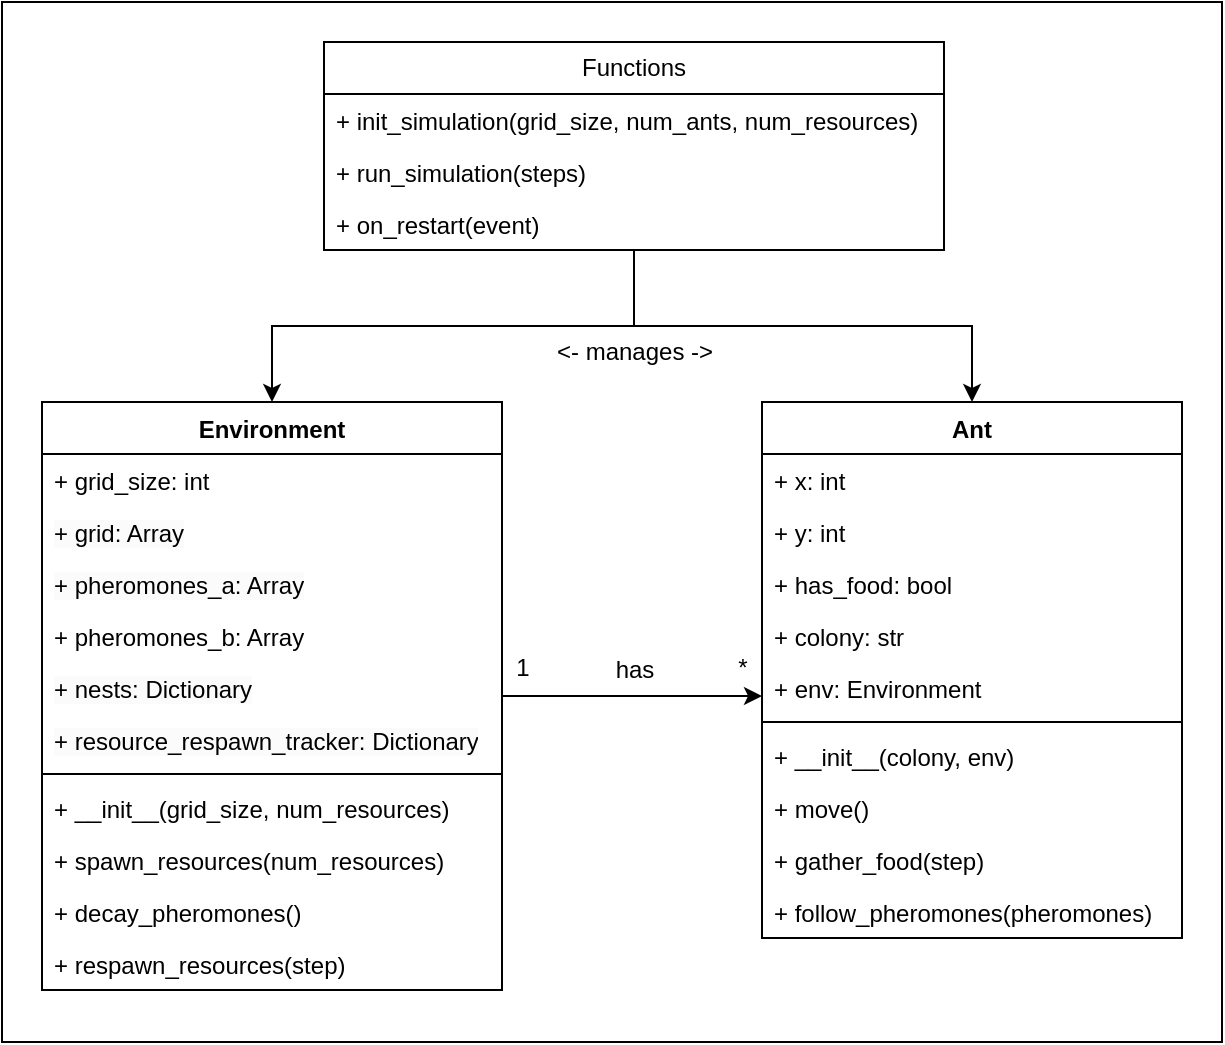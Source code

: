<mxfile version="24.7.17">
  <diagram name="Page-1" id="UBPhlEu6i-3Pz62KIRhL">
    <mxGraphModel dx="675" dy="922" grid="1" gridSize="10" guides="1" tooltips="1" connect="1" arrows="1" fold="1" page="1" pageScale="1" pageWidth="827" pageHeight="1169" math="0" shadow="0">
      <root>
        <mxCell id="0" />
        <mxCell id="1" parent="0" />
        <mxCell id="ucVgpkA2JWO3jw5Jbe4O-40" value="" style="rounded=0;whiteSpace=wrap;html=1;" vertex="1" parent="1">
          <mxGeometry x="140" y="160" width="610" height="520" as="geometry" />
        </mxCell>
        <mxCell id="ucVgpkA2JWO3jw5Jbe4O-35" style="edgeStyle=orthogonalEdgeStyle;rounded=0;orthogonalLoop=1;jettySize=auto;html=1;" edge="1" parent="1" source="ucVgpkA2JWO3jw5Jbe4O-1" target="ucVgpkA2JWO3jw5Jbe4O-9">
          <mxGeometry relative="1" as="geometry">
            <Array as="points">
              <mxPoint x="487" y="507" />
              <mxPoint x="487" y="507" />
            </Array>
          </mxGeometry>
        </mxCell>
        <mxCell id="ucVgpkA2JWO3jw5Jbe4O-1" value="Environment" style="swimlane;fontStyle=1;align=center;verticalAlign=top;childLayout=stackLayout;horizontal=1;startSize=26;horizontalStack=0;resizeParent=1;resizeParentMax=0;resizeLast=0;collapsible=1;marginBottom=0;whiteSpace=wrap;html=1;" vertex="1" parent="1">
          <mxGeometry x="160" y="360" width="230" height="294" as="geometry" />
        </mxCell>
        <mxCell id="ucVgpkA2JWO3jw5Jbe4O-2" value="+ grid_size: int" style="text;strokeColor=none;fillColor=none;align=left;verticalAlign=top;spacingLeft=4;spacingRight=4;overflow=hidden;rotatable=0;points=[[0,0.5],[1,0.5]];portConstraint=eastwest;whiteSpace=wrap;html=1;" vertex="1" parent="ucVgpkA2JWO3jw5Jbe4O-1">
          <mxGeometry y="26" width="230" height="26" as="geometry" />
        </mxCell>
        <mxCell id="ucVgpkA2JWO3jw5Jbe4O-21" value="&lt;span style=&quot;caret-color: rgb(0, 0, 0); color: rgb(0, 0, 0); font-family: Helvetica; font-size: 12px; font-style: normal; font-variant-caps: normal; font-weight: 400; letter-spacing: normal; orphans: auto; text-align: left; text-indent: 0px; text-transform: none; white-space: normal; widows: auto; word-spacing: 0px; -webkit-text-stroke-width: 0px; background-color: rgb(251, 251, 251); text-decoration: none; display: inline !important; float: none;&quot;&gt;+ grid: Array&lt;/span&gt;" style="text;strokeColor=none;fillColor=none;align=left;verticalAlign=top;spacingLeft=4;spacingRight=4;overflow=hidden;rotatable=0;points=[[0,0.5],[1,0.5]];portConstraint=eastwest;whiteSpace=wrap;html=1;" vertex="1" parent="ucVgpkA2JWO3jw5Jbe4O-1">
          <mxGeometry y="52" width="230" height="26" as="geometry" />
        </mxCell>
        <mxCell id="ucVgpkA2JWO3jw5Jbe4O-20" value="&lt;span style=&quot;caret-color: rgb(0, 0, 0); color: rgb(0, 0, 0); font-family: Helvetica; font-size: 12px; font-style: normal; font-variant-caps: normal; font-weight: 400; letter-spacing: normal; orphans: auto; text-align: left; text-indent: 0px; text-transform: none; white-space: normal; widows: auto; word-spacing: 0px; -webkit-text-stroke-width: 0px; background-color: rgb(251, 251, 251); text-decoration: none; display: inline !important; float: none;&quot;&gt;+ pheromones_a: Array&lt;/span&gt;" style="text;strokeColor=none;fillColor=none;align=left;verticalAlign=top;spacingLeft=4;spacingRight=4;overflow=hidden;rotatable=0;points=[[0,0.5],[1,0.5]];portConstraint=eastwest;whiteSpace=wrap;html=1;" vertex="1" parent="ucVgpkA2JWO3jw5Jbe4O-1">
          <mxGeometry y="78" width="230" height="26" as="geometry" />
        </mxCell>
        <mxCell id="ucVgpkA2JWO3jw5Jbe4O-19" value="+ pheromones_b: Array" style="text;strokeColor=none;fillColor=none;align=left;verticalAlign=top;spacingLeft=4;spacingRight=4;overflow=hidden;rotatable=0;points=[[0,0.5],[1,0.5]];portConstraint=eastwest;whiteSpace=wrap;html=1;" vertex="1" parent="ucVgpkA2JWO3jw5Jbe4O-1">
          <mxGeometry y="104" width="230" height="26" as="geometry" />
        </mxCell>
        <mxCell id="ucVgpkA2JWO3jw5Jbe4O-18" value="&lt;span style=&quot;caret-color: rgb(0, 0, 0); color: rgb(0, 0, 0); font-family: Helvetica; font-size: 12px; font-style: normal; font-variant-caps: normal; font-weight: 400; letter-spacing: normal; orphans: auto; text-align: left; text-indent: 0px; text-transform: none; white-space: normal; widows: auto; word-spacing: 0px; -webkit-text-stroke-width: 0px; background-color: rgb(251, 251, 251); text-decoration: none; display: inline !important; float: none;&quot;&gt;+ nests: Dictionary&lt;/span&gt;" style="text;strokeColor=none;fillColor=none;align=left;verticalAlign=top;spacingLeft=4;spacingRight=4;overflow=hidden;rotatable=0;points=[[0,0.5],[1,0.5]];portConstraint=eastwest;whiteSpace=wrap;html=1;" vertex="1" parent="ucVgpkA2JWO3jw5Jbe4O-1">
          <mxGeometry y="130" width="230" height="26" as="geometry" />
        </mxCell>
        <mxCell id="ucVgpkA2JWO3jw5Jbe4O-17" value="&lt;span style=&quot;caret-color: rgb(0, 0, 0); color: rgb(0, 0, 0); font-family: Helvetica; font-size: 12px; font-style: normal; font-variant-caps: normal; font-weight: 400; letter-spacing: normal; orphans: auto; text-align: left; text-indent: 0px; text-transform: none; white-space: normal; widows: auto; word-spacing: 0px; -webkit-text-stroke-width: 0px; background-color: rgb(251, 251, 251); text-decoration: none; display: inline !important; float: none;&quot;&gt;+ resource_respawn_tracker: Dictionary&lt;/span&gt;" style="text;strokeColor=none;fillColor=none;align=left;verticalAlign=top;spacingLeft=4;spacingRight=4;overflow=hidden;rotatable=0;points=[[0,0.5],[1,0.5]];portConstraint=eastwest;whiteSpace=wrap;html=1;" vertex="1" parent="ucVgpkA2JWO3jw5Jbe4O-1">
          <mxGeometry y="156" width="230" height="26" as="geometry" />
        </mxCell>
        <mxCell id="ucVgpkA2JWO3jw5Jbe4O-3" value="" style="line;strokeWidth=1;fillColor=none;align=left;verticalAlign=middle;spacingTop=-1;spacingLeft=3;spacingRight=3;rotatable=0;labelPosition=right;points=[];portConstraint=eastwest;strokeColor=inherit;" vertex="1" parent="ucVgpkA2JWO3jw5Jbe4O-1">
          <mxGeometry y="182" width="230" height="8" as="geometry" />
        </mxCell>
        <mxCell id="ucVgpkA2JWO3jw5Jbe4O-4" value="+ __init__(grid_size, num_resources)" style="text;strokeColor=none;fillColor=none;align=left;verticalAlign=top;spacingLeft=4;spacingRight=4;overflow=hidden;rotatable=0;points=[[0,0.5],[1,0.5]];portConstraint=eastwest;whiteSpace=wrap;html=1;" vertex="1" parent="ucVgpkA2JWO3jw5Jbe4O-1">
          <mxGeometry y="190" width="230" height="26" as="geometry" />
        </mxCell>
        <mxCell id="ucVgpkA2JWO3jw5Jbe4O-24" value="+ spawn_resources(num_resources)" style="text;strokeColor=none;fillColor=none;align=left;verticalAlign=top;spacingLeft=4;spacingRight=4;overflow=hidden;rotatable=0;points=[[0,0.5],[1,0.5]];portConstraint=eastwest;whiteSpace=wrap;html=1;" vertex="1" parent="ucVgpkA2JWO3jw5Jbe4O-1">
          <mxGeometry y="216" width="230" height="26" as="geometry" />
        </mxCell>
        <mxCell id="ucVgpkA2JWO3jw5Jbe4O-23" value="+ decay_pheromones()" style="text;strokeColor=none;fillColor=none;align=left;verticalAlign=top;spacingLeft=4;spacingRight=4;overflow=hidden;rotatable=0;points=[[0,0.5],[1,0.5]];portConstraint=eastwest;whiteSpace=wrap;html=1;" vertex="1" parent="ucVgpkA2JWO3jw5Jbe4O-1">
          <mxGeometry y="242" width="230" height="26" as="geometry" />
        </mxCell>
        <mxCell id="ucVgpkA2JWO3jw5Jbe4O-22" value="+ respawn_resources(step)" style="text;strokeColor=none;fillColor=none;align=left;verticalAlign=top;spacingLeft=4;spacingRight=4;overflow=hidden;rotatable=0;points=[[0,0.5],[1,0.5]];portConstraint=eastwest;whiteSpace=wrap;html=1;" vertex="1" parent="ucVgpkA2JWO3jw5Jbe4O-1">
          <mxGeometry y="268" width="230" height="26" as="geometry" />
        </mxCell>
        <mxCell id="ucVgpkA2JWO3jw5Jbe4O-9" value="Ant" style="swimlane;fontStyle=1;align=center;verticalAlign=top;childLayout=stackLayout;horizontal=1;startSize=26;horizontalStack=0;resizeParent=1;resizeParentMax=0;resizeLast=0;collapsible=1;marginBottom=0;whiteSpace=wrap;html=1;" vertex="1" parent="1">
          <mxGeometry x="520" y="360" width="210" height="268" as="geometry" />
        </mxCell>
        <mxCell id="ucVgpkA2JWO3jw5Jbe4O-10" value="+ x: int" style="text;strokeColor=none;fillColor=none;align=left;verticalAlign=top;spacingLeft=4;spacingRight=4;overflow=hidden;rotatable=0;points=[[0,0.5],[1,0.5]];portConstraint=eastwest;whiteSpace=wrap;html=1;" vertex="1" parent="ucVgpkA2JWO3jw5Jbe4O-9">
          <mxGeometry y="26" width="210" height="26" as="geometry" />
        </mxCell>
        <mxCell id="ucVgpkA2JWO3jw5Jbe4O-28" value="+ y: int" style="text;strokeColor=none;fillColor=none;align=left;verticalAlign=top;spacingLeft=4;spacingRight=4;overflow=hidden;rotatable=0;points=[[0,0.5],[1,0.5]];portConstraint=eastwest;whiteSpace=wrap;html=1;" vertex="1" parent="ucVgpkA2JWO3jw5Jbe4O-9">
          <mxGeometry y="52" width="210" height="26" as="geometry" />
        </mxCell>
        <mxCell id="ucVgpkA2JWO3jw5Jbe4O-27" value="+ has_food: bool" style="text;strokeColor=none;fillColor=none;align=left;verticalAlign=top;spacingLeft=4;spacingRight=4;overflow=hidden;rotatable=0;points=[[0,0.5],[1,0.5]];portConstraint=eastwest;whiteSpace=wrap;html=1;" vertex="1" parent="ucVgpkA2JWO3jw5Jbe4O-9">
          <mxGeometry y="78" width="210" height="26" as="geometry" />
        </mxCell>
        <mxCell id="ucVgpkA2JWO3jw5Jbe4O-26" value="+ colony: str" style="text;strokeColor=none;fillColor=none;align=left;verticalAlign=top;spacingLeft=4;spacingRight=4;overflow=hidden;rotatable=0;points=[[0,0.5],[1,0.5]];portConstraint=eastwest;whiteSpace=wrap;html=1;" vertex="1" parent="ucVgpkA2JWO3jw5Jbe4O-9">
          <mxGeometry y="104" width="210" height="26" as="geometry" />
        </mxCell>
        <mxCell id="ucVgpkA2JWO3jw5Jbe4O-25" value="+ env: Environment" style="text;strokeColor=none;fillColor=none;align=left;verticalAlign=top;spacingLeft=4;spacingRight=4;overflow=hidden;rotatable=0;points=[[0,0.5],[1,0.5]];portConstraint=eastwest;whiteSpace=wrap;html=1;" vertex="1" parent="ucVgpkA2JWO3jw5Jbe4O-9">
          <mxGeometry y="130" width="210" height="26" as="geometry" />
        </mxCell>
        <mxCell id="ucVgpkA2JWO3jw5Jbe4O-11" value="" style="line;strokeWidth=1;fillColor=none;align=left;verticalAlign=middle;spacingTop=-1;spacingLeft=3;spacingRight=3;rotatable=0;labelPosition=right;points=[];portConstraint=eastwest;strokeColor=inherit;" vertex="1" parent="ucVgpkA2JWO3jw5Jbe4O-9">
          <mxGeometry y="156" width="210" height="8" as="geometry" />
        </mxCell>
        <mxCell id="ucVgpkA2JWO3jw5Jbe4O-12" value="+ __init__(colony, env)" style="text;strokeColor=none;fillColor=none;align=left;verticalAlign=top;spacingLeft=4;spacingRight=4;overflow=hidden;rotatable=0;points=[[0,0.5],[1,0.5]];portConstraint=eastwest;whiteSpace=wrap;html=1;" vertex="1" parent="ucVgpkA2JWO3jw5Jbe4O-9">
          <mxGeometry y="164" width="210" height="26" as="geometry" />
        </mxCell>
        <mxCell id="ucVgpkA2JWO3jw5Jbe4O-31" value="+ move()" style="text;strokeColor=none;fillColor=none;align=left;verticalAlign=top;spacingLeft=4;spacingRight=4;overflow=hidden;rotatable=0;points=[[0,0.5],[1,0.5]];portConstraint=eastwest;whiteSpace=wrap;html=1;" vertex="1" parent="ucVgpkA2JWO3jw5Jbe4O-9">
          <mxGeometry y="190" width="210" height="26" as="geometry" />
        </mxCell>
        <mxCell id="ucVgpkA2JWO3jw5Jbe4O-30" value="+ gather_food(step)" style="text;strokeColor=none;fillColor=none;align=left;verticalAlign=top;spacingLeft=4;spacingRight=4;overflow=hidden;rotatable=0;points=[[0,0.5],[1,0.5]];portConstraint=eastwest;whiteSpace=wrap;html=1;" vertex="1" parent="ucVgpkA2JWO3jw5Jbe4O-9">
          <mxGeometry y="216" width="210" height="26" as="geometry" />
        </mxCell>
        <mxCell id="ucVgpkA2JWO3jw5Jbe4O-29" value="+ follow_pheromones(pheromones)" style="text;strokeColor=none;fillColor=none;align=left;verticalAlign=top;spacingLeft=4;spacingRight=4;overflow=hidden;rotatable=0;points=[[0,0.5],[1,0.5]];portConstraint=eastwest;whiteSpace=wrap;html=1;" vertex="1" parent="ucVgpkA2JWO3jw5Jbe4O-9">
          <mxGeometry y="242" width="210" height="26" as="geometry" />
        </mxCell>
        <mxCell id="ucVgpkA2JWO3jw5Jbe4O-33" style="edgeStyle=orthogonalEdgeStyle;rounded=0;orthogonalLoop=1;jettySize=auto;html=1;entryX=0.5;entryY=0;entryDx=0;entryDy=0;" edge="1" parent="1" source="ucVgpkA2JWO3jw5Jbe4O-13" target="ucVgpkA2JWO3jw5Jbe4O-1">
          <mxGeometry relative="1" as="geometry" />
        </mxCell>
        <mxCell id="ucVgpkA2JWO3jw5Jbe4O-34" style="edgeStyle=orthogonalEdgeStyle;rounded=0;orthogonalLoop=1;jettySize=auto;html=1;entryX=0.5;entryY=0;entryDx=0;entryDy=0;" edge="1" parent="1" source="ucVgpkA2JWO3jw5Jbe4O-13" target="ucVgpkA2JWO3jw5Jbe4O-9">
          <mxGeometry relative="1" as="geometry" />
        </mxCell>
        <mxCell id="ucVgpkA2JWO3jw5Jbe4O-13" value="Functions" style="swimlane;fontStyle=0;childLayout=stackLayout;horizontal=1;startSize=26;fillColor=none;horizontalStack=0;resizeParent=1;resizeParentMax=0;resizeLast=0;collapsible=1;marginBottom=0;whiteSpace=wrap;html=1;" vertex="1" parent="1">
          <mxGeometry x="301" y="180" width="310" height="104" as="geometry" />
        </mxCell>
        <mxCell id="ucVgpkA2JWO3jw5Jbe4O-14" value="+ init_simulation(grid_size, num_ants, num_resources)" style="text;strokeColor=none;fillColor=none;align=left;verticalAlign=top;spacingLeft=4;spacingRight=4;overflow=hidden;rotatable=0;points=[[0,0.5],[1,0.5]];portConstraint=eastwest;whiteSpace=wrap;html=1;" vertex="1" parent="ucVgpkA2JWO3jw5Jbe4O-13">
          <mxGeometry y="26" width="310" height="26" as="geometry" />
        </mxCell>
        <mxCell id="ucVgpkA2JWO3jw5Jbe4O-15" value="+ run_simulation(steps)" style="text;strokeColor=none;fillColor=none;align=left;verticalAlign=top;spacingLeft=4;spacingRight=4;overflow=hidden;rotatable=0;points=[[0,0.5],[1,0.5]];portConstraint=eastwest;whiteSpace=wrap;html=1;" vertex="1" parent="ucVgpkA2JWO3jw5Jbe4O-13">
          <mxGeometry y="52" width="310" height="26" as="geometry" />
        </mxCell>
        <mxCell id="ucVgpkA2JWO3jw5Jbe4O-16" value="+ on_restart(event)" style="text;strokeColor=none;fillColor=none;align=left;verticalAlign=top;spacingLeft=4;spacingRight=4;overflow=hidden;rotatable=0;points=[[0,0.5],[1,0.5]];portConstraint=eastwest;whiteSpace=wrap;html=1;" vertex="1" parent="ucVgpkA2JWO3jw5Jbe4O-13">
          <mxGeometry y="78" width="310" height="26" as="geometry" />
        </mxCell>
        <mxCell id="ucVgpkA2JWO3jw5Jbe4O-36" value="1" style="text;html=1;align=center;verticalAlign=middle;resizable=0;points=[];autosize=1;strokeColor=none;fillColor=none;" vertex="1" parent="1">
          <mxGeometry x="385" y="478" width="30" height="30" as="geometry" />
        </mxCell>
        <mxCell id="ucVgpkA2JWO3jw5Jbe4O-37" value="*" style="text;html=1;align=center;verticalAlign=middle;resizable=0;points=[];autosize=1;strokeColor=none;fillColor=none;" vertex="1" parent="1">
          <mxGeometry x="495" y="478" width="30" height="30" as="geometry" />
        </mxCell>
        <mxCell id="ucVgpkA2JWO3jw5Jbe4O-38" value="has" style="text;html=1;align=center;verticalAlign=middle;resizable=0;points=[];autosize=1;strokeColor=none;fillColor=none;" vertex="1" parent="1">
          <mxGeometry x="436" y="479" width="40" height="30" as="geometry" />
        </mxCell>
        <mxCell id="ucVgpkA2JWO3jw5Jbe4O-39" value="&amp;lt;- manages -&amp;gt;" style="text;html=1;align=center;verticalAlign=middle;resizable=0;points=[];autosize=1;strokeColor=none;fillColor=none;" vertex="1" parent="1">
          <mxGeometry x="406" y="320" width="100" height="30" as="geometry" />
        </mxCell>
      </root>
    </mxGraphModel>
  </diagram>
</mxfile>
